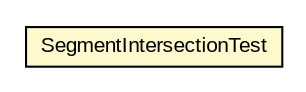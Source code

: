 #!/usr/local/bin/dot
#
# Class diagram 
# Generated by UMLGraph version R5_6-24-gf6e263 (http://www.umlgraph.org/)
#

digraph G {
	edge [fontname="arial",fontsize=10,labelfontname="arial",labelfontsize=10];
	node [fontname="arial",fontsize=10,shape=plaintext];
	nodesep=0.25;
	ranksep=0.5;
	// org.osmdroid.util.SegmentIntersectionTest
	c249564 [label=<<table title="org.osmdroid.util.SegmentIntersectionTest" border="0" cellborder="1" cellspacing="0" cellpadding="2" port="p" bgcolor="lemonChiffon" href="./SegmentIntersectionTest.html">
		<tr><td><table border="0" cellspacing="0" cellpadding="1">
<tr><td align="center" balign="center"> SegmentIntersectionTest </td></tr>
		</table></td></tr>
		</table>>, URL="./SegmentIntersectionTest.html", fontname="arial", fontcolor="black", fontsize=10.0];
}


